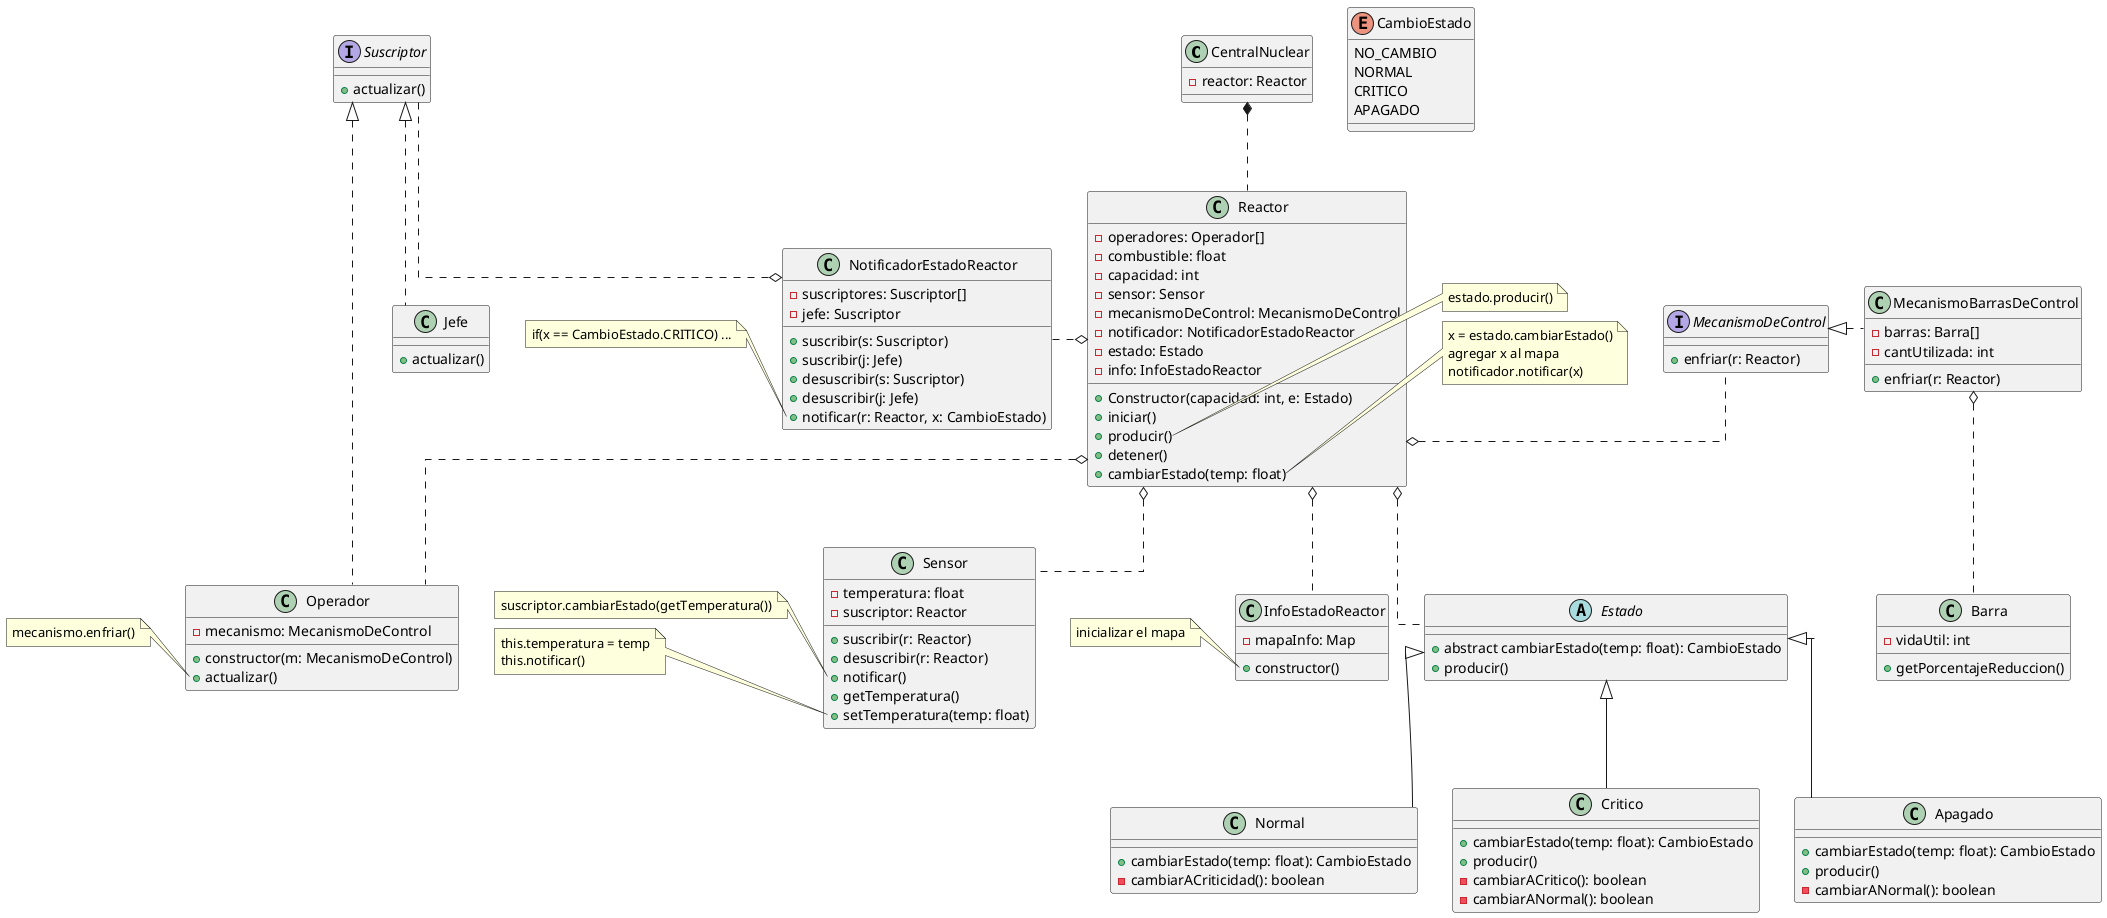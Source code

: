 @startuml

skinparam lineType ortho

class CentralNuclear {
    - reactor: Reactor
}

class Reactor {
    - operadores: Operador[]
    - combustible: float
    - capacidad: int
    - sensor: Sensor
    - mecanismoDeControl: MecanismoDeControl
    - notificador: NotificadorEstadoReactor
    - estado: Estado
    - info: InfoEstadoReactor
    + Constructor(capacidad: int, e: Estado)
    + iniciar()
    + producir()
    + detener()
    + cambiarEstado(temp: float)
}

class Sensor {
    - temperatura: float
    - suscriptor: Reactor
    + suscribir(r: Reactor)
    + desuscribir(r: Reactor)
    + notificar()
    + getTemperatura()
    + setTemperatura(temp: float)
}


interface MecanismoDeControl {
    + enfriar(r: Reactor)
}

class MecanismoBarrasDeControl implements MecanismoDeControl {
    - barras: Barra[]
    - cantUtilizada: int
    + enfriar(r: Reactor)
}
class Barra {
    - vidaUtil: int
    + getPorcentajeReduccion()
}


class NotificadorEstadoReactor {
    - suscriptores: Suscriptor[]
    - jefe: Suscriptor

    + suscribir(s: Suscriptor)
    + suscribir(j: Jefe)
    + desuscribir(s: Suscriptor)
    + desuscribir(j: Jefe)
    + notificar(r: Reactor, x: CambioEstado)
}

interface Suscriptor {
    + actualizar()
}

class Operador implements Suscriptor {
    - mecanismo: MecanismoDeControl
    + constructor(m: MecanismoDeControl)
    + actualizar()
}

class Jefe implements Suscriptor{
    + actualizar()
}

abstract Estado {
    + abstract cambiarEstado(temp: float): CambioEstado
    + producir()
}
class Normal extends Estado{
    + cambiarEstado(temp: float): CambioEstado
    - cambiarACriticidad(): boolean
}
class Critico extends Estado{
    + cambiarEstado(temp: float): CambioEstado
    + producir()
    - cambiarACritico(): boolean
    - cambiarANormal(): boolean
}
class Apagado extends Estado{
    + cambiarEstado(temp: float): CambioEstado
    + producir()
    - cambiarANormal(): boolean
}

enum CambioEstado {
    NO_CAMBIO
    NORMAL
    CRITICO
    APAGADO
}

class InfoEstadoReactor {
    - mapaInfo: Map
    + constructor()
}

'Relaciones
CentralNuclear *.. Reactor

' Reactor o.. Combustible
Reactor o.. Sensor
Reactor o.r. MecanismoDeControl
Reactor o.l. NotificadorEstadoReactor
Reactor o.. Estado
Reactor o.. InfoEstadoReactor
Reactor o.. Operador

NotificadorEstadoReactor o.u. Suscriptor
MecanismoBarrasDeControl o.. Barra

MecanismoBarrasDeControl o.r[hidden]. MecanismoDeControl
Suscriptor o.u[hidden]. Operador

Note right of Reactor::producir 
    estado.producir()
end Note
Note right of Reactor::cambiarEstado 
    x = estado.cambiarEstado()
    agregar x al mapa
    notificador.notificar(x)
end Note
Note left of Sensor::notificar 
    suscriptor.cambiarEstado(getTemperatura())
end Note
Note left of Sensor::setTemperatura 
    this.temperatura = temp
    this.notificar()
end Note
Note left of InfoEstadoReactor::constructor 
    inicializar el mapa
end Note
Note left of NotificadorEstadoReactor::notificar 
    if(x == CambioEstado.CRITICO) ...
end Note
Note left of Operador::actualizar 
    mecanismo.enfriar()
end Note

@enduml
